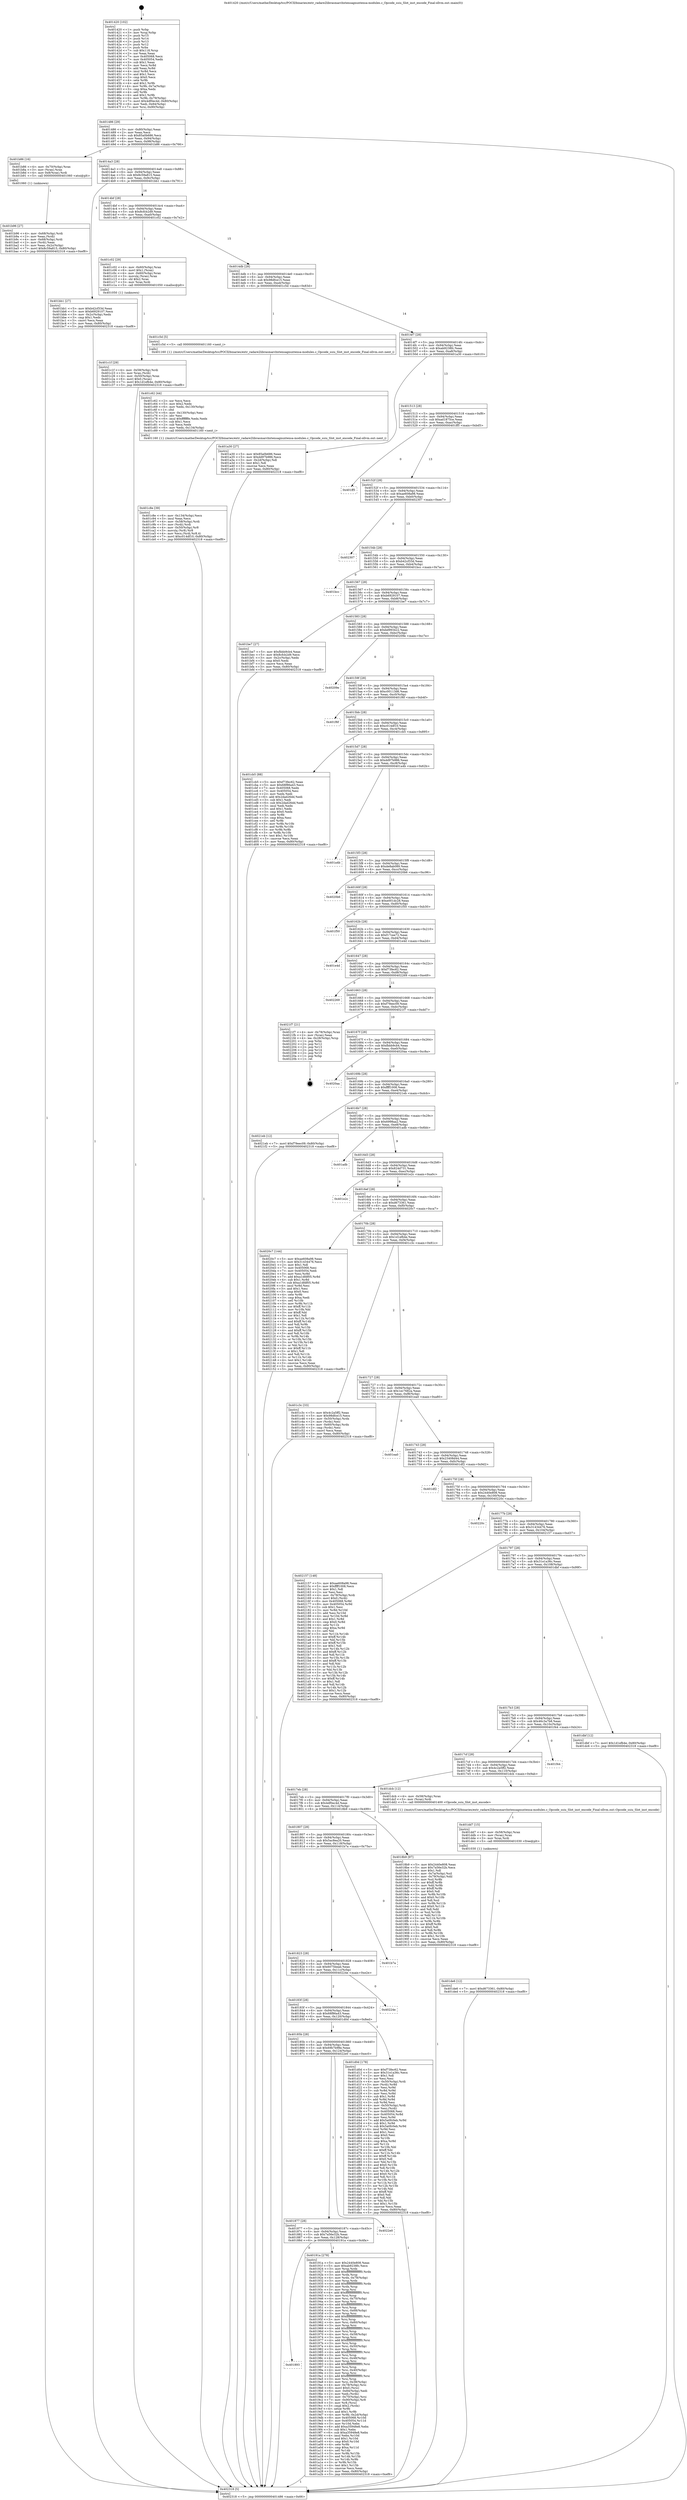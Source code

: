 digraph "0x401420" {
  label = "0x401420 (/mnt/c/Users/mathe/Desktop/tcc/POCII/binaries/extr_radare2librasmarchxtensagnuxtensa-modules.c_Opcode_ssiu_Slot_inst_encode_Final-ollvm.out::main(0))"
  labelloc = "t"
  node[shape=record]

  Entry [label="",width=0.3,height=0.3,shape=circle,fillcolor=black,style=filled]
  "0x401486" [label="{
     0x401486 [29]\l
     | [instrs]\l
     &nbsp;&nbsp;0x401486 \<+3\>: mov -0x80(%rbp),%eax\l
     &nbsp;&nbsp;0x401489 \<+2\>: mov %eax,%ecx\l
     &nbsp;&nbsp;0x40148b \<+6\>: sub $0x85a0b686,%ecx\l
     &nbsp;&nbsp;0x401491 \<+6\>: mov %eax,-0x94(%rbp)\l
     &nbsp;&nbsp;0x401497 \<+6\>: mov %ecx,-0x98(%rbp)\l
     &nbsp;&nbsp;0x40149d \<+6\>: je 0000000000401b86 \<main+0x766\>\l
  }"]
  "0x401b86" [label="{
     0x401b86 [16]\l
     | [instrs]\l
     &nbsp;&nbsp;0x401b86 \<+4\>: mov -0x70(%rbp),%rax\l
     &nbsp;&nbsp;0x401b8a \<+3\>: mov (%rax),%rax\l
     &nbsp;&nbsp;0x401b8d \<+4\>: mov 0x8(%rax),%rdi\l
     &nbsp;&nbsp;0x401b91 \<+5\>: call 0000000000401060 \<atoi@plt\>\l
     | [calls]\l
     &nbsp;&nbsp;0x401060 \{1\} (unknown)\l
  }"]
  "0x4014a3" [label="{
     0x4014a3 [28]\l
     | [instrs]\l
     &nbsp;&nbsp;0x4014a3 \<+5\>: jmp 00000000004014a8 \<main+0x88\>\l
     &nbsp;&nbsp;0x4014a8 \<+6\>: mov -0x94(%rbp),%eax\l
     &nbsp;&nbsp;0x4014ae \<+5\>: sub $0x8c59a815,%eax\l
     &nbsp;&nbsp;0x4014b3 \<+6\>: mov %eax,-0x9c(%rbp)\l
     &nbsp;&nbsp;0x4014b9 \<+6\>: je 0000000000401bb1 \<main+0x791\>\l
  }"]
  Exit [label="",width=0.3,height=0.3,shape=circle,fillcolor=black,style=filled,peripheries=2]
  "0x401bb1" [label="{
     0x401bb1 [27]\l
     | [instrs]\l
     &nbsp;&nbsp;0x401bb1 \<+5\>: mov $0xb42cf33d,%eax\l
     &nbsp;&nbsp;0x401bb6 \<+5\>: mov $0xb6929107,%ecx\l
     &nbsp;&nbsp;0x401bbb \<+3\>: mov -0x2c(%rbp),%edx\l
     &nbsp;&nbsp;0x401bbe \<+3\>: cmp $0x1,%edx\l
     &nbsp;&nbsp;0x401bc1 \<+3\>: cmovl %ecx,%eax\l
     &nbsp;&nbsp;0x401bc4 \<+3\>: mov %eax,-0x80(%rbp)\l
     &nbsp;&nbsp;0x401bc7 \<+5\>: jmp 0000000000402318 \<main+0xef8\>\l
  }"]
  "0x4014bf" [label="{
     0x4014bf [28]\l
     | [instrs]\l
     &nbsp;&nbsp;0x4014bf \<+5\>: jmp 00000000004014c4 \<main+0xa4\>\l
     &nbsp;&nbsp;0x4014c4 \<+6\>: mov -0x94(%rbp),%eax\l
     &nbsp;&nbsp;0x4014ca \<+5\>: sub $0x8cfcb2d9,%eax\l
     &nbsp;&nbsp;0x4014cf \<+6\>: mov %eax,-0xa0(%rbp)\l
     &nbsp;&nbsp;0x4014d5 \<+6\>: je 0000000000401c02 \<main+0x7e2\>\l
  }"]
  "0x401de6" [label="{
     0x401de6 [12]\l
     | [instrs]\l
     &nbsp;&nbsp;0x401de6 \<+7\>: movl $0xd673361,-0x80(%rbp)\l
     &nbsp;&nbsp;0x401ded \<+5\>: jmp 0000000000402318 \<main+0xef8\>\l
  }"]
  "0x401c02" [label="{
     0x401c02 [29]\l
     | [instrs]\l
     &nbsp;&nbsp;0x401c02 \<+4\>: mov -0x60(%rbp),%rax\l
     &nbsp;&nbsp;0x401c06 \<+6\>: movl $0x1,(%rax)\l
     &nbsp;&nbsp;0x401c0c \<+4\>: mov -0x60(%rbp),%rax\l
     &nbsp;&nbsp;0x401c10 \<+3\>: movslq (%rax),%rax\l
     &nbsp;&nbsp;0x401c13 \<+4\>: shl $0x2,%rax\l
     &nbsp;&nbsp;0x401c17 \<+3\>: mov %rax,%rdi\l
     &nbsp;&nbsp;0x401c1a \<+5\>: call 0000000000401050 \<malloc@plt\>\l
     | [calls]\l
     &nbsp;&nbsp;0x401050 \{1\} (unknown)\l
  }"]
  "0x4014db" [label="{
     0x4014db [28]\l
     | [instrs]\l
     &nbsp;&nbsp;0x4014db \<+5\>: jmp 00000000004014e0 \<main+0xc0\>\l
     &nbsp;&nbsp;0x4014e0 \<+6\>: mov -0x94(%rbp),%eax\l
     &nbsp;&nbsp;0x4014e6 \<+5\>: sub $0x98dfce15,%eax\l
     &nbsp;&nbsp;0x4014eb \<+6\>: mov %eax,-0xa4(%rbp)\l
     &nbsp;&nbsp;0x4014f1 \<+6\>: je 0000000000401c5d \<main+0x83d\>\l
  }"]
  "0x401dd7" [label="{
     0x401dd7 [15]\l
     | [instrs]\l
     &nbsp;&nbsp;0x401dd7 \<+4\>: mov -0x58(%rbp),%rax\l
     &nbsp;&nbsp;0x401ddb \<+3\>: mov (%rax),%rax\l
     &nbsp;&nbsp;0x401dde \<+3\>: mov %rax,%rdi\l
     &nbsp;&nbsp;0x401de1 \<+5\>: call 0000000000401030 \<free@plt\>\l
     | [calls]\l
     &nbsp;&nbsp;0x401030 \{1\} (unknown)\l
  }"]
  "0x401c5d" [label="{
     0x401c5d [5]\l
     | [instrs]\l
     &nbsp;&nbsp;0x401c5d \<+5\>: call 0000000000401160 \<next_i\>\l
     | [calls]\l
     &nbsp;&nbsp;0x401160 \{1\} (/mnt/c/Users/mathe/Desktop/tcc/POCII/binaries/extr_radare2librasmarchxtensagnuxtensa-modules.c_Opcode_ssiu_Slot_inst_encode_Final-ollvm.out::next_i)\l
  }"]
  "0x4014f7" [label="{
     0x4014f7 [28]\l
     | [instrs]\l
     &nbsp;&nbsp;0x4014f7 \<+5\>: jmp 00000000004014fc \<main+0xdc\>\l
     &nbsp;&nbsp;0x4014fc \<+6\>: mov -0x94(%rbp),%eax\l
     &nbsp;&nbsp;0x401502 \<+5\>: sub $0xab9238fc,%eax\l
     &nbsp;&nbsp;0x401507 \<+6\>: mov %eax,-0xa8(%rbp)\l
     &nbsp;&nbsp;0x40150d \<+6\>: je 0000000000401a30 \<main+0x610\>\l
  }"]
  "0x401c8e" [label="{
     0x401c8e [39]\l
     | [instrs]\l
     &nbsp;&nbsp;0x401c8e \<+6\>: mov -0x134(%rbp),%ecx\l
     &nbsp;&nbsp;0x401c94 \<+3\>: imul %eax,%ecx\l
     &nbsp;&nbsp;0x401c97 \<+4\>: mov -0x58(%rbp),%rdi\l
     &nbsp;&nbsp;0x401c9b \<+3\>: mov (%rdi),%rdi\l
     &nbsp;&nbsp;0x401c9e \<+4\>: mov -0x50(%rbp),%r8\l
     &nbsp;&nbsp;0x401ca2 \<+3\>: movslq (%r8),%r8\l
     &nbsp;&nbsp;0x401ca5 \<+4\>: mov %ecx,(%rdi,%r8,4)\l
     &nbsp;&nbsp;0x401ca9 \<+7\>: movl $0xc014df10,-0x80(%rbp)\l
     &nbsp;&nbsp;0x401cb0 \<+5\>: jmp 0000000000402318 \<main+0xef8\>\l
  }"]
  "0x401a30" [label="{
     0x401a30 [27]\l
     | [instrs]\l
     &nbsp;&nbsp;0x401a30 \<+5\>: mov $0x85a0b686,%eax\l
     &nbsp;&nbsp;0x401a35 \<+5\>: mov $0xdd97b986,%ecx\l
     &nbsp;&nbsp;0x401a3a \<+3\>: mov -0x2d(%rbp),%dl\l
     &nbsp;&nbsp;0x401a3d \<+3\>: test $0x1,%dl\l
     &nbsp;&nbsp;0x401a40 \<+3\>: cmovne %ecx,%eax\l
     &nbsp;&nbsp;0x401a43 \<+3\>: mov %eax,-0x80(%rbp)\l
     &nbsp;&nbsp;0x401a46 \<+5\>: jmp 0000000000402318 \<main+0xef8\>\l
  }"]
  "0x401513" [label="{
     0x401513 [28]\l
     | [instrs]\l
     &nbsp;&nbsp;0x401513 \<+5\>: jmp 0000000000401518 \<main+0xf8\>\l
     &nbsp;&nbsp;0x401518 \<+6\>: mov -0x94(%rbp),%eax\l
     &nbsp;&nbsp;0x40151e \<+5\>: sub $0xad1875ce,%eax\l
     &nbsp;&nbsp;0x401523 \<+6\>: mov %eax,-0xac(%rbp)\l
     &nbsp;&nbsp;0x401529 \<+6\>: je 0000000000401ff5 \<main+0xbd5\>\l
  }"]
  "0x401c62" [label="{
     0x401c62 [44]\l
     | [instrs]\l
     &nbsp;&nbsp;0x401c62 \<+2\>: xor %ecx,%ecx\l
     &nbsp;&nbsp;0x401c64 \<+5\>: mov $0x2,%edx\l
     &nbsp;&nbsp;0x401c69 \<+6\>: mov %edx,-0x130(%rbp)\l
     &nbsp;&nbsp;0x401c6f \<+1\>: cltd\l
     &nbsp;&nbsp;0x401c70 \<+6\>: mov -0x130(%rbp),%esi\l
     &nbsp;&nbsp;0x401c76 \<+2\>: idiv %esi\l
     &nbsp;&nbsp;0x401c78 \<+6\>: imul $0xfffffffe,%edx,%edx\l
     &nbsp;&nbsp;0x401c7e \<+3\>: sub $0x1,%ecx\l
     &nbsp;&nbsp;0x401c81 \<+2\>: sub %ecx,%edx\l
     &nbsp;&nbsp;0x401c83 \<+6\>: mov %edx,-0x134(%rbp)\l
     &nbsp;&nbsp;0x401c89 \<+5\>: call 0000000000401160 \<next_i\>\l
     | [calls]\l
     &nbsp;&nbsp;0x401160 \{1\} (/mnt/c/Users/mathe/Desktop/tcc/POCII/binaries/extr_radare2librasmarchxtensagnuxtensa-modules.c_Opcode_ssiu_Slot_inst_encode_Final-ollvm.out::next_i)\l
  }"]
  "0x401ff5" [label="{
     0x401ff5\l
  }", style=dashed]
  "0x40152f" [label="{
     0x40152f [28]\l
     | [instrs]\l
     &nbsp;&nbsp;0x40152f \<+5\>: jmp 0000000000401534 \<main+0x114\>\l
     &nbsp;&nbsp;0x401534 \<+6\>: mov -0x94(%rbp),%eax\l
     &nbsp;&nbsp;0x40153a \<+5\>: sub $0xae608a98,%eax\l
     &nbsp;&nbsp;0x40153f \<+6\>: mov %eax,-0xb0(%rbp)\l
     &nbsp;&nbsp;0x401545 \<+6\>: je 0000000000402307 \<main+0xee7\>\l
  }"]
  "0x401c1f" [label="{
     0x401c1f [29]\l
     | [instrs]\l
     &nbsp;&nbsp;0x401c1f \<+4\>: mov -0x58(%rbp),%rdi\l
     &nbsp;&nbsp;0x401c23 \<+3\>: mov %rax,(%rdi)\l
     &nbsp;&nbsp;0x401c26 \<+4\>: mov -0x50(%rbp),%rax\l
     &nbsp;&nbsp;0x401c2a \<+6\>: movl $0x0,(%rax)\l
     &nbsp;&nbsp;0x401c30 \<+7\>: movl $0x1d1efb4e,-0x80(%rbp)\l
     &nbsp;&nbsp;0x401c37 \<+5\>: jmp 0000000000402318 \<main+0xef8\>\l
  }"]
  "0x402307" [label="{
     0x402307\l
  }", style=dashed]
  "0x40154b" [label="{
     0x40154b [28]\l
     | [instrs]\l
     &nbsp;&nbsp;0x40154b \<+5\>: jmp 0000000000401550 \<main+0x130\>\l
     &nbsp;&nbsp;0x401550 \<+6\>: mov -0x94(%rbp),%eax\l
     &nbsp;&nbsp;0x401556 \<+5\>: sub $0xb42cf33d,%eax\l
     &nbsp;&nbsp;0x40155b \<+6\>: mov %eax,-0xb4(%rbp)\l
     &nbsp;&nbsp;0x401561 \<+6\>: je 0000000000401bcc \<main+0x7ac\>\l
  }"]
  "0x401b96" [label="{
     0x401b96 [27]\l
     | [instrs]\l
     &nbsp;&nbsp;0x401b96 \<+4\>: mov -0x68(%rbp),%rdi\l
     &nbsp;&nbsp;0x401b9a \<+2\>: mov %eax,(%rdi)\l
     &nbsp;&nbsp;0x401b9c \<+4\>: mov -0x68(%rbp),%rdi\l
     &nbsp;&nbsp;0x401ba0 \<+2\>: mov (%rdi),%eax\l
     &nbsp;&nbsp;0x401ba2 \<+3\>: mov %eax,-0x2c(%rbp)\l
     &nbsp;&nbsp;0x401ba5 \<+7\>: movl $0x8c59a815,-0x80(%rbp)\l
     &nbsp;&nbsp;0x401bac \<+5\>: jmp 0000000000402318 \<main+0xef8\>\l
  }"]
  "0x401bcc" [label="{
     0x401bcc\l
  }", style=dashed]
  "0x401567" [label="{
     0x401567 [28]\l
     | [instrs]\l
     &nbsp;&nbsp;0x401567 \<+5\>: jmp 000000000040156c \<main+0x14c\>\l
     &nbsp;&nbsp;0x40156c \<+6\>: mov -0x94(%rbp),%eax\l
     &nbsp;&nbsp;0x401572 \<+5\>: sub $0xb6929107,%eax\l
     &nbsp;&nbsp;0x401577 \<+6\>: mov %eax,-0xb8(%rbp)\l
     &nbsp;&nbsp;0x40157d \<+6\>: je 0000000000401be7 \<main+0x7c7\>\l
  }"]
  "0x401893" [label="{
     0x401893\l
  }", style=dashed]
  "0x401be7" [label="{
     0x401be7 [27]\l
     | [instrs]\l
     &nbsp;&nbsp;0x401be7 \<+5\>: mov $0xfbbb9cb4,%eax\l
     &nbsp;&nbsp;0x401bec \<+5\>: mov $0x8cfcb2d9,%ecx\l
     &nbsp;&nbsp;0x401bf1 \<+3\>: mov -0x2c(%rbp),%edx\l
     &nbsp;&nbsp;0x401bf4 \<+3\>: cmp $0x0,%edx\l
     &nbsp;&nbsp;0x401bf7 \<+3\>: cmove %ecx,%eax\l
     &nbsp;&nbsp;0x401bfa \<+3\>: mov %eax,-0x80(%rbp)\l
     &nbsp;&nbsp;0x401bfd \<+5\>: jmp 0000000000402318 \<main+0xef8\>\l
  }"]
  "0x401583" [label="{
     0x401583 [28]\l
     | [instrs]\l
     &nbsp;&nbsp;0x401583 \<+5\>: jmp 0000000000401588 \<main+0x168\>\l
     &nbsp;&nbsp;0x401588 \<+6\>: mov -0x94(%rbp),%eax\l
     &nbsp;&nbsp;0x40158e \<+5\>: sub $0xbd993422,%eax\l
     &nbsp;&nbsp;0x401593 \<+6\>: mov %eax,-0xbc(%rbp)\l
     &nbsp;&nbsp;0x401599 \<+6\>: je 000000000040209e \<main+0xc7e\>\l
  }"]
  "0x40191a" [label="{
     0x40191a [278]\l
     | [instrs]\l
     &nbsp;&nbsp;0x40191a \<+5\>: mov $0x2440e808,%eax\l
     &nbsp;&nbsp;0x40191f \<+5\>: mov $0xab9238fc,%ecx\l
     &nbsp;&nbsp;0x401924 \<+3\>: mov %rsp,%rdx\l
     &nbsp;&nbsp;0x401927 \<+4\>: add $0xfffffffffffffff0,%rdx\l
     &nbsp;&nbsp;0x40192b \<+3\>: mov %rdx,%rsp\l
     &nbsp;&nbsp;0x40192e \<+4\>: mov %rdx,-0x78(%rbp)\l
     &nbsp;&nbsp;0x401932 \<+3\>: mov %rsp,%rdx\l
     &nbsp;&nbsp;0x401935 \<+4\>: add $0xfffffffffffffff0,%rdx\l
     &nbsp;&nbsp;0x401939 \<+3\>: mov %rdx,%rsp\l
     &nbsp;&nbsp;0x40193c \<+3\>: mov %rsp,%rsi\l
     &nbsp;&nbsp;0x40193f \<+4\>: add $0xfffffffffffffff0,%rsi\l
     &nbsp;&nbsp;0x401943 \<+3\>: mov %rsi,%rsp\l
     &nbsp;&nbsp;0x401946 \<+4\>: mov %rsi,-0x70(%rbp)\l
     &nbsp;&nbsp;0x40194a \<+3\>: mov %rsp,%rsi\l
     &nbsp;&nbsp;0x40194d \<+4\>: add $0xfffffffffffffff0,%rsi\l
     &nbsp;&nbsp;0x401951 \<+3\>: mov %rsi,%rsp\l
     &nbsp;&nbsp;0x401954 \<+4\>: mov %rsi,-0x68(%rbp)\l
     &nbsp;&nbsp;0x401958 \<+3\>: mov %rsp,%rsi\l
     &nbsp;&nbsp;0x40195b \<+4\>: add $0xfffffffffffffff0,%rsi\l
     &nbsp;&nbsp;0x40195f \<+3\>: mov %rsi,%rsp\l
     &nbsp;&nbsp;0x401962 \<+4\>: mov %rsi,-0x60(%rbp)\l
     &nbsp;&nbsp;0x401966 \<+3\>: mov %rsp,%rsi\l
     &nbsp;&nbsp;0x401969 \<+4\>: add $0xfffffffffffffff0,%rsi\l
     &nbsp;&nbsp;0x40196d \<+3\>: mov %rsi,%rsp\l
     &nbsp;&nbsp;0x401970 \<+4\>: mov %rsi,-0x58(%rbp)\l
     &nbsp;&nbsp;0x401974 \<+3\>: mov %rsp,%rsi\l
     &nbsp;&nbsp;0x401977 \<+4\>: add $0xfffffffffffffff0,%rsi\l
     &nbsp;&nbsp;0x40197b \<+3\>: mov %rsi,%rsp\l
     &nbsp;&nbsp;0x40197e \<+4\>: mov %rsi,-0x50(%rbp)\l
     &nbsp;&nbsp;0x401982 \<+3\>: mov %rsp,%rsi\l
     &nbsp;&nbsp;0x401985 \<+4\>: add $0xfffffffffffffff0,%rsi\l
     &nbsp;&nbsp;0x401989 \<+3\>: mov %rsi,%rsp\l
     &nbsp;&nbsp;0x40198c \<+4\>: mov %rsi,-0x48(%rbp)\l
     &nbsp;&nbsp;0x401990 \<+3\>: mov %rsp,%rsi\l
     &nbsp;&nbsp;0x401993 \<+4\>: add $0xfffffffffffffff0,%rsi\l
     &nbsp;&nbsp;0x401997 \<+3\>: mov %rsi,%rsp\l
     &nbsp;&nbsp;0x40199a \<+4\>: mov %rsi,-0x40(%rbp)\l
     &nbsp;&nbsp;0x40199e \<+3\>: mov %rsp,%rsi\l
     &nbsp;&nbsp;0x4019a1 \<+4\>: add $0xfffffffffffffff0,%rsi\l
     &nbsp;&nbsp;0x4019a5 \<+3\>: mov %rsi,%rsp\l
     &nbsp;&nbsp;0x4019a8 \<+4\>: mov %rsi,-0x38(%rbp)\l
     &nbsp;&nbsp;0x4019ac \<+4\>: mov -0x78(%rbp),%rsi\l
     &nbsp;&nbsp;0x4019b0 \<+6\>: movl $0x0,(%rsi)\l
     &nbsp;&nbsp;0x4019b6 \<+6\>: mov -0x84(%rbp),%edi\l
     &nbsp;&nbsp;0x4019bc \<+2\>: mov %edi,(%rdx)\l
     &nbsp;&nbsp;0x4019be \<+4\>: mov -0x70(%rbp),%rsi\l
     &nbsp;&nbsp;0x4019c2 \<+7\>: mov -0x90(%rbp),%r8\l
     &nbsp;&nbsp;0x4019c9 \<+3\>: mov %r8,(%rsi)\l
     &nbsp;&nbsp;0x4019cc \<+3\>: cmpl $0x2,(%rdx)\l
     &nbsp;&nbsp;0x4019cf \<+4\>: setne %r9b\l
     &nbsp;&nbsp;0x4019d3 \<+4\>: and $0x1,%r9b\l
     &nbsp;&nbsp;0x4019d7 \<+4\>: mov %r9b,-0x2d(%rbp)\l
     &nbsp;&nbsp;0x4019db \<+8\>: mov 0x405068,%r10d\l
     &nbsp;&nbsp;0x4019e3 \<+8\>: mov 0x405054,%r11d\l
     &nbsp;&nbsp;0x4019eb \<+3\>: mov %r10d,%ebx\l
     &nbsp;&nbsp;0x4019ee \<+6\>: add $0xa35948e8,%ebx\l
     &nbsp;&nbsp;0x4019f4 \<+3\>: sub $0x1,%ebx\l
     &nbsp;&nbsp;0x4019f7 \<+6\>: sub $0xa35948e8,%ebx\l
     &nbsp;&nbsp;0x4019fd \<+4\>: imul %ebx,%r10d\l
     &nbsp;&nbsp;0x401a01 \<+4\>: and $0x1,%r10d\l
     &nbsp;&nbsp;0x401a05 \<+4\>: cmp $0x0,%r10d\l
     &nbsp;&nbsp;0x401a09 \<+4\>: sete %r9b\l
     &nbsp;&nbsp;0x401a0d \<+4\>: cmp $0xa,%r11d\l
     &nbsp;&nbsp;0x401a11 \<+4\>: setl %r14b\l
     &nbsp;&nbsp;0x401a15 \<+3\>: mov %r9b,%r15b\l
     &nbsp;&nbsp;0x401a18 \<+3\>: and %r14b,%r15b\l
     &nbsp;&nbsp;0x401a1b \<+3\>: xor %r14b,%r9b\l
     &nbsp;&nbsp;0x401a1e \<+3\>: or %r9b,%r15b\l
     &nbsp;&nbsp;0x401a21 \<+4\>: test $0x1,%r15b\l
     &nbsp;&nbsp;0x401a25 \<+3\>: cmovne %ecx,%eax\l
     &nbsp;&nbsp;0x401a28 \<+3\>: mov %eax,-0x80(%rbp)\l
     &nbsp;&nbsp;0x401a2b \<+5\>: jmp 0000000000402318 \<main+0xef8\>\l
  }"]
  "0x40209e" [label="{
     0x40209e\l
  }", style=dashed]
  "0x40159f" [label="{
     0x40159f [28]\l
     | [instrs]\l
     &nbsp;&nbsp;0x40159f \<+5\>: jmp 00000000004015a4 \<main+0x184\>\l
     &nbsp;&nbsp;0x4015a4 \<+6\>: mov -0x94(%rbp),%eax\l
     &nbsp;&nbsp;0x4015aa \<+5\>: sub $0xc00113d6,%eax\l
     &nbsp;&nbsp;0x4015af \<+6\>: mov %eax,-0xc0(%rbp)\l
     &nbsp;&nbsp;0x4015b5 \<+6\>: je 0000000000401f6f \<main+0xb4f\>\l
  }"]
  "0x401877" [label="{
     0x401877 [28]\l
     | [instrs]\l
     &nbsp;&nbsp;0x401877 \<+5\>: jmp 000000000040187c \<main+0x45c\>\l
     &nbsp;&nbsp;0x40187c \<+6\>: mov -0x94(%rbp),%eax\l
     &nbsp;&nbsp;0x401882 \<+5\>: sub $0x7a56e32b,%eax\l
     &nbsp;&nbsp;0x401887 \<+6\>: mov %eax,-0x128(%rbp)\l
     &nbsp;&nbsp;0x40188d \<+6\>: je 000000000040191a \<main+0x4fa\>\l
  }"]
  "0x401f6f" [label="{
     0x401f6f\l
  }", style=dashed]
  "0x4015bb" [label="{
     0x4015bb [28]\l
     | [instrs]\l
     &nbsp;&nbsp;0x4015bb \<+5\>: jmp 00000000004015c0 \<main+0x1a0\>\l
     &nbsp;&nbsp;0x4015c0 \<+6\>: mov -0x94(%rbp),%eax\l
     &nbsp;&nbsp;0x4015c6 \<+5\>: sub $0xc014df10,%eax\l
     &nbsp;&nbsp;0x4015cb \<+6\>: mov %eax,-0xc4(%rbp)\l
     &nbsp;&nbsp;0x4015d1 \<+6\>: je 0000000000401cb5 \<main+0x895\>\l
  }"]
  "0x4022e0" [label="{
     0x4022e0\l
  }", style=dashed]
  "0x401cb5" [label="{
     0x401cb5 [88]\l
     | [instrs]\l
     &nbsp;&nbsp;0x401cb5 \<+5\>: mov $0xf73fec62,%eax\l
     &nbsp;&nbsp;0x401cba \<+5\>: mov $0x68f86a43,%ecx\l
     &nbsp;&nbsp;0x401cbf \<+7\>: mov 0x405068,%edx\l
     &nbsp;&nbsp;0x401cc6 \<+7\>: mov 0x405054,%esi\l
     &nbsp;&nbsp;0x401ccd \<+2\>: mov %edx,%edi\l
     &nbsp;&nbsp;0x401ccf \<+6\>: add $0x2dad26dd,%edi\l
     &nbsp;&nbsp;0x401cd5 \<+3\>: sub $0x1,%edi\l
     &nbsp;&nbsp;0x401cd8 \<+6\>: sub $0x2dad26dd,%edi\l
     &nbsp;&nbsp;0x401cde \<+3\>: imul %edi,%edx\l
     &nbsp;&nbsp;0x401ce1 \<+3\>: and $0x1,%edx\l
     &nbsp;&nbsp;0x401ce4 \<+3\>: cmp $0x0,%edx\l
     &nbsp;&nbsp;0x401ce7 \<+4\>: sete %r8b\l
     &nbsp;&nbsp;0x401ceb \<+3\>: cmp $0xa,%esi\l
     &nbsp;&nbsp;0x401cee \<+4\>: setl %r9b\l
     &nbsp;&nbsp;0x401cf2 \<+3\>: mov %r8b,%r10b\l
     &nbsp;&nbsp;0x401cf5 \<+3\>: and %r9b,%r10b\l
     &nbsp;&nbsp;0x401cf8 \<+3\>: xor %r9b,%r8b\l
     &nbsp;&nbsp;0x401cfb \<+3\>: or %r8b,%r10b\l
     &nbsp;&nbsp;0x401cfe \<+4\>: test $0x1,%r10b\l
     &nbsp;&nbsp;0x401d02 \<+3\>: cmovne %ecx,%eax\l
     &nbsp;&nbsp;0x401d05 \<+3\>: mov %eax,-0x80(%rbp)\l
     &nbsp;&nbsp;0x401d08 \<+5\>: jmp 0000000000402318 \<main+0xef8\>\l
  }"]
  "0x4015d7" [label="{
     0x4015d7 [28]\l
     | [instrs]\l
     &nbsp;&nbsp;0x4015d7 \<+5\>: jmp 00000000004015dc \<main+0x1bc\>\l
     &nbsp;&nbsp;0x4015dc \<+6\>: mov -0x94(%rbp),%eax\l
     &nbsp;&nbsp;0x4015e2 \<+5\>: sub $0xdd97b986,%eax\l
     &nbsp;&nbsp;0x4015e7 \<+6\>: mov %eax,-0xc8(%rbp)\l
     &nbsp;&nbsp;0x4015ed \<+6\>: je 0000000000401a4b \<main+0x62b\>\l
  }"]
  "0x40185b" [label="{
     0x40185b [28]\l
     | [instrs]\l
     &nbsp;&nbsp;0x40185b \<+5\>: jmp 0000000000401860 \<main+0x440\>\l
     &nbsp;&nbsp;0x401860 \<+6\>: mov -0x94(%rbp),%eax\l
     &nbsp;&nbsp;0x401866 \<+5\>: sub $0x69b7b98e,%eax\l
     &nbsp;&nbsp;0x40186b \<+6\>: mov %eax,-0x124(%rbp)\l
     &nbsp;&nbsp;0x401871 \<+6\>: je 00000000004022e0 \<main+0xec0\>\l
  }"]
  "0x401a4b" [label="{
     0x401a4b\l
  }", style=dashed]
  "0x4015f3" [label="{
     0x4015f3 [28]\l
     | [instrs]\l
     &nbsp;&nbsp;0x4015f3 \<+5\>: jmp 00000000004015f8 \<main+0x1d8\>\l
     &nbsp;&nbsp;0x4015f8 \<+6\>: mov -0x94(%rbp),%eax\l
     &nbsp;&nbsp;0x4015fe \<+5\>: sub $0xde8ab089,%eax\l
     &nbsp;&nbsp;0x401603 \<+6\>: mov %eax,-0xcc(%rbp)\l
     &nbsp;&nbsp;0x401609 \<+6\>: je 00000000004020b6 \<main+0xc96\>\l
  }"]
  "0x401d0d" [label="{
     0x401d0d [178]\l
     | [instrs]\l
     &nbsp;&nbsp;0x401d0d \<+5\>: mov $0xf73fec62,%eax\l
     &nbsp;&nbsp;0x401d12 \<+5\>: mov $0x31e1a36c,%ecx\l
     &nbsp;&nbsp;0x401d17 \<+2\>: mov $0x1,%dl\l
     &nbsp;&nbsp;0x401d19 \<+2\>: xor %esi,%esi\l
     &nbsp;&nbsp;0x401d1b \<+4\>: mov -0x50(%rbp),%rdi\l
     &nbsp;&nbsp;0x401d1f \<+3\>: mov (%rdi),%r8d\l
     &nbsp;&nbsp;0x401d22 \<+3\>: mov %esi,%r9d\l
     &nbsp;&nbsp;0x401d25 \<+3\>: sub %r8d,%r9d\l
     &nbsp;&nbsp;0x401d28 \<+3\>: mov %esi,%r8d\l
     &nbsp;&nbsp;0x401d2b \<+4\>: sub $0x1,%r8d\l
     &nbsp;&nbsp;0x401d2f \<+3\>: add %r8d,%r9d\l
     &nbsp;&nbsp;0x401d32 \<+3\>: sub %r9d,%esi\l
     &nbsp;&nbsp;0x401d35 \<+4\>: mov -0x50(%rbp),%rdi\l
     &nbsp;&nbsp;0x401d39 \<+2\>: mov %esi,(%rdi)\l
     &nbsp;&nbsp;0x401d3b \<+7\>: mov 0x405068,%esi\l
     &nbsp;&nbsp;0x401d42 \<+8\>: mov 0x405054,%r8d\l
     &nbsp;&nbsp;0x401d4a \<+3\>: mov %esi,%r9d\l
     &nbsp;&nbsp;0x401d4d \<+7\>: add $0x5a0fc0eb,%r9d\l
     &nbsp;&nbsp;0x401d54 \<+4\>: sub $0x1,%r9d\l
     &nbsp;&nbsp;0x401d58 \<+7\>: sub $0x5a0fc0eb,%r9d\l
     &nbsp;&nbsp;0x401d5f \<+4\>: imul %r9d,%esi\l
     &nbsp;&nbsp;0x401d63 \<+3\>: and $0x1,%esi\l
     &nbsp;&nbsp;0x401d66 \<+3\>: cmp $0x0,%esi\l
     &nbsp;&nbsp;0x401d69 \<+4\>: sete %r10b\l
     &nbsp;&nbsp;0x401d6d \<+4\>: cmp $0xa,%r8d\l
     &nbsp;&nbsp;0x401d71 \<+4\>: setl %r11b\l
     &nbsp;&nbsp;0x401d75 \<+3\>: mov %r10b,%bl\l
     &nbsp;&nbsp;0x401d78 \<+3\>: xor $0xff,%bl\l
     &nbsp;&nbsp;0x401d7b \<+3\>: mov %r11b,%r14b\l
     &nbsp;&nbsp;0x401d7e \<+4\>: xor $0xff,%r14b\l
     &nbsp;&nbsp;0x401d82 \<+3\>: xor $0x0,%dl\l
     &nbsp;&nbsp;0x401d85 \<+3\>: mov %bl,%r15b\l
     &nbsp;&nbsp;0x401d88 \<+4\>: and $0x0,%r15b\l
     &nbsp;&nbsp;0x401d8c \<+3\>: and %dl,%r10b\l
     &nbsp;&nbsp;0x401d8f \<+3\>: mov %r14b,%r12b\l
     &nbsp;&nbsp;0x401d92 \<+4\>: and $0x0,%r12b\l
     &nbsp;&nbsp;0x401d96 \<+3\>: and %dl,%r11b\l
     &nbsp;&nbsp;0x401d99 \<+3\>: or %r10b,%r15b\l
     &nbsp;&nbsp;0x401d9c \<+3\>: or %r11b,%r12b\l
     &nbsp;&nbsp;0x401d9f \<+3\>: xor %r12b,%r15b\l
     &nbsp;&nbsp;0x401da2 \<+3\>: or %r14b,%bl\l
     &nbsp;&nbsp;0x401da5 \<+3\>: xor $0xff,%bl\l
     &nbsp;&nbsp;0x401da8 \<+3\>: or $0x0,%dl\l
     &nbsp;&nbsp;0x401dab \<+2\>: and %dl,%bl\l
     &nbsp;&nbsp;0x401dad \<+3\>: or %bl,%r15b\l
     &nbsp;&nbsp;0x401db0 \<+4\>: test $0x1,%r15b\l
     &nbsp;&nbsp;0x401db4 \<+3\>: cmovne %ecx,%eax\l
     &nbsp;&nbsp;0x401db7 \<+3\>: mov %eax,-0x80(%rbp)\l
     &nbsp;&nbsp;0x401dba \<+5\>: jmp 0000000000402318 \<main+0xef8\>\l
  }"]
  "0x4020b6" [label="{
     0x4020b6\l
  }", style=dashed]
  "0x40160f" [label="{
     0x40160f [28]\l
     | [instrs]\l
     &nbsp;&nbsp;0x40160f \<+5\>: jmp 0000000000401614 \<main+0x1f4\>\l
     &nbsp;&nbsp;0x401614 \<+6\>: mov -0x94(%rbp),%eax\l
     &nbsp;&nbsp;0x40161a \<+5\>: sub $0xe001dc28,%eax\l
     &nbsp;&nbsp;0x40161f \<+6\>: mov %eax,-0xd0(%rbp)\l
     &nbsp;&nbsp;0x401625 \<+6\>: je 0000000000401f50 \<main+0xb30\>\l
  }"]
  "0x40183f" [label="{
     0x40183f [28]\l
     | [instrs]\l
     &nbsp;&nbsp;0x40183f \<+5\>: jmp 0000000000401844 \<main+0x424\>\l
     &nbsp;&nbsp;0x401844 \<+6\>: mov -0x94(%rbp),%eax\l
     &nbsp;&nbsp;0x40184a \<+5\>: sub $0x68f86a43,%eax\l
     &nbsp;&nbsp;0x40184f \<+6\>: mov %eax,-0x120(%rbp)\l
     &nbsp;&nbsp;0x401855 \<+6\>: je 0000000000401d0d \<main+0x8ed\>\l
  }"]
  "0x401f50" [label="{
     0x401f50\l
  }", style=dashed]
  "0x40162b" [label="{
     0x40162b [28]\l
     | [instrs]\l
     &nbsp;&nbsp;0x40162b \<+5\>: jmp 0000000000401630 \<main+0x210\>\l
     &nbsp;&nbsp;0x401630 \<+6\>: mov -0x94(%rbp),%eax\l
     &nbsp;&nbsp;0x401636 \<+5\>: sub $0xf17cee72,%eax\l
     &nbsp;&nbsp;0x40163b \<+6\>: mov %eax,-0xd4(%rbp)\l
     &nbsp;&nbsp;0x401641 \<+6\>: je 0000000000401e4d \<main+0xa2d\>\l
  }"]
  "0x40224e" [label="{
     0x40224e\l
  }", style=dashed]
  "0x401e4d" [label="{
     0x401e4d\l
  }", style=dashed]
  "0x401647" [label="{
     0x401647 [28]\l
     | [instrs]\l
     &nbsp;&nbsp;0x401647 \<+5\>: jmp 000000000040164c \<main+0x22c\>\l
     &nbsp;&nbsp;0x40164c \<+6\>: mov -0x94(%rbp),%eax\l
     &nbsp;&nbsp;0x401652 \<+5\>: sub $0xf73fec62,%eax\l
     &nbsp;&nbsp;0x401657 \<+6\>: mov %eax,-0xd8(%rbp)\l
     &nbsp;&nbsp;0x40165d \<+6\>: je 0000000000402269 \<main+0xe49\>\l
  }"]
  "0x401823" [label="{
     0x401823 [28]\l
     | [instrs]\l
     &nbsp;&nbsp;0x401823 \<+5\>: jmp 0000000000401828 \<main+0x408\>\l
     &nbsp;&nbsp;0x401828 \<+6\>: mov -0x94(%rbp),%eax\l
     &nbsp;&nbsp;0x40182e \<+5\>: sub $0x6075beab,%eax\l
     &nbsp;&nbsp;0x401833 \<+6\>: mov %eax,-0x11c(%rbp)\l
     &nbsp;&nbsp;0x401839 \<+6\>: je 000000000040224e \<main+0xe2e\>\l
  }"]
  "0x402269" [label="{
     0x402269\l
  }", style=dashed]
  "0x401663" [label="{
     0x401663 [28]\l
     | [instrs]\l
     &nbsp;&nbsp;0x401663 \<+5\>: jmp 0000000000401668 \<main+0x248\>\l
     &nbsp;&nbsp;0x401668 \<+6\>: mov -0x94(%rbp),%eax\l
     &nbsp;&nbsp;0x40166e \<+5\>: sub $0xf79eec09,%eax\l
     &nbsp;&nbsp;0x401673 \<+6\>: mov %eax,-0xdc(%rbp)\l
     &nbsp;&nbsp;0x401679 \<+6\>: je 00000000004021f7 \<main+0xdd7\>\l
  }"]
  "0x401b7a" [label="{
     0x401b7a\l
  }", style=dashed]
  "0x4021f7" [label="{
     0x4021f7 [21]\l
     | [instrs]\l
     &nbsp;&nbsp;0x4021f7 \<+4\>: mov -0x78(%rbp),%rax\l
     &nbsp;&nbsp;0x4021fb \<+2\>: mov (%rax),%eax\l
     &nbsp;&nbsp;0x4021fd \<+4\>: lea -0x28(%rbp),%rsp\l
     &nbsp;&nbsp;0x402201 \<+1\>: pop %rbx\l
     &nbsp;&nbsp;0x402202 \<+2\>: pop %r12\l
     &nbsp;&nbsp;0x402204 \<+2\>: pop %r13\l
     &nbsp;&nbsp;0x402206 \<+2\>: pop %r14\l
     &nbsp;&nbsp;0x402208 \<+2\>: pop %r15\l
     &nbsp;&nbsp;0x40220a \<+1\>: pop %rbp\l
     &nbsp;&nbsp;0x40220b \<+1\>: ret\l
  }"]
  "0x40167f" [label="{
     0x40167f [28]\l
     | [instrs]\l
     &nbsp;&nbsp;0x40167f \<+5\>: jmp 0000000000401684 \<main+0x264\>\l
     &nbsp;&nbsp;0x401684 \<+6\>: mov -0x94(%rbp),%eax\l
     &nbsp;&nbsp;0x40168a \<+5\>: sub $0xfbbb9cb4,%eax\l
     &nbsp;&nbsp;0x40168f \<+6\>: mov %eax,-0xe0(%rbp)\l
     &nbsp;&nbsp;0x401695 \<+6\>: je 00000000004020aa \<main+0xc8a\>\l
  }"]
  "0x401420" [label="{
     0x401420 [102]\l
     | [instrs]\l
     &nbsp;&nbsp;0x401420 \<+1\>: push %rbp\l
     &nbsp;&nbsp;0x401421 \<+3\>: mov %rsp,%rbp\l
     &nbsp;&nbsp;0x401424 \<+2\>: push %r15\l
     &nbsp;&nbsp;0x401426 \<+2\>: push %r14\l
     &nbsp;&nbsp;0x401428 \<+2\>: push %r13\l
     &nbsp;&nbsp;0x40142a \<+2\>: push %r12\l
     &nbsp;&nbsp;0x40142c \<+1\>: push %rbx\l
     &nbsp;&nbsp;0x40142d \<+7\>: sub $0x118,%rsp\l
     &nbsp;&nbsp;0x401434 \<+2\>: xor %eax,%eax\l
     &nbsp;&nbsp;0x401436 \<+7\>: mov 0x405068,%ecx\l
     &nbsp;&nbsp;0x40143d \<+7\>: mov 0x405054,%edx\l
     &nbsp;&nbsp;0x401444 \<+3\>: sub $0x1,%eax\l
     &nbsp;&nbsp;0x401447 \<+3\>: mov %ecx,%r8d\l
     &nbsp;&nbsp;0x40144a \<+3\>: add %eax,%r8d\l
     &nbsp;&nbsp;0x40144d \<+4\>: imul %r8d,%ecx\l
     &nbsp;&nbsp;0x401451 \<+3\>: and $0x1,%ecx\l
     &nbsp;&nbsp;0x401454 \<+3\>: cmp $0x0,%ecx\l
     &nbsp;&nbsp;0x401457 \<+4\>: sete %r9b\l
     &nbsp;&nbsp;0x40145b \<+4\>: and $0x1,%r9b\l
     &nbsp;&nbsp;0x40145f \<+4\>: mov %r9b,-0x7a(%rbp)\l
     &nbsp;&nbsp;0x401463 \<+3\>: cmp $0xa,%edx\l
     &nbsp;&nbsp;0x401466 \<+4\>: setl %r9b\l
     &nbsp;&nbsp;0x40146a \<+4\>: and $0x1,%r9b\l
     &nbsp;&nbsp;0x40146e \<+4\>: mov %r9b,-0x79(%rbp)\l
     &nbsp;&nbsp;0x401472 \<+7\>: movl $0x4df0ec4d,-0x80(%rbp)\l
     &nbsp;&nbsp;0x401479 \<+6\>: mov %edi,-0x84(%rbp)\l
     &nbsp;&nbsp;0x40147f \<+7\>: mov %rsi,-0x90(%rbp)\l
  }"]
  "0x4020aa" [label="{
     0x4020aa\l
  }", style=dashed]
  "0x40169b" [label="{
     0x40169b [28]\l
     | [instrs]\l
     &nbsp;&nbsp;0x40169b \<+5\>: jmp 00000000004016a0 \<main+0x280\>\l
     &nbsp;&nbsp;0x4016a0 \<+6\>: mov -0x94(%rbp),%eax\l
     &nbsp;&nbsp;0x4016a6 \<+5\>: sub $0xffff1008,%eax\l
     &nbsp;&nbsp;0x4016ab \<+6\>: mov %eax,-0xe4(%rbp)\l
     &nbsp;&nbsp;0x4016b1 \<+6\>: je 00000000004021eb \<main+0xdcb\>\l
  }"]
  "0x402318" [label="{
     0x402318 [5]\l
     | [instrs]\l
     &nbsp;&nbsp;0x402318 \<+5\>: jmp 0000000000401486 \<main+0x66\>\l
  }"]
  "0x4021eb" [label="{
     0x4021eb [12]\l
     | [instrs]\l
     &nbsp;&nbsp;0x4021eb \<+7\>: movl $0xf79eec09,-0x80(%rbp)\l
     &nbsp;&nbsp;0x4021f2 \<+5\>: jmp 0000000000402318 \<main+0xef8\>\l
  }"]
  "0x4016b7" [label="{
     0x4016b7 [28]\l
     | [instrs]\l
     &nbsp;&nbsp;0x4016b7 \<+5\>: jmp 00000000004016bc \<main+0x29c\>\l
     &nbsp;&nbsp;0x4016bc \<+6\>: mov -0x94(%rbp),%eax\l
     &nbsp;&nbsp;0x4016c2 \<+5\>: sub $0x6998aa2,%eax\l
     &nbsp;&nbsp;0x4016c7 \<+6\>: mov %eax,-0xe8(%rbp)\l
     &nbsp;&nbsp;0x4016cd \<+6\>: je 0000000000401adb \<main+0x6bb\>\l
  }"]
  "0x401807" [label="{
     0x401807 [28]\l
     | [instrs]\l
     &nbsp;&nbsp;0x401807 \<+5\>: jmp 000000000040180c \<main+0x3ec\>\l
     &nbsp;&nbsp;0x40180c \<+6\>: mov -0x94(%rbp),%eax\l
     &nbsp;&nbsp;0x401812 \<+5\>: sub $0x5ac8ea20,%eax\l
     &nbsp;&nbsp;0x401817 \<+6\>: mov %eax,-0x118(%rbp)\l
     &nbsp;&nbsp;0x40181d \<+6\>: je 0000000000401b7a \<main+0x75a\>\l
  }"]
  "0x401adb" [label="{
     0x401adb\l
  }", style=dashed]
  "0x4016d3" [label="{
     0x4016d3 [28]\l
     | [instrs]\l
     &nbsp;&nbsp;0x4016d3 \<+5\>: jmp 00000000004016d8 \<main+0x2b8\>\l
     &nbsp;&nbsp;0x4016d8 \<+6\>: mov -0x94(%rbp),%eax\l
     &nbsp;&nbsp;0x4016de \<+5\>: sub $0x824d731,%eax\l
     &nbsp;&nbsp;0x4016e3 \<+6\>: mov %eax,-0xec(%rbp)\l
     &nbsp;&nbsp;0x4016e9 \<+6\>: je 0000000000401e2c \<main+0xa0c\>\l
  }"]
  "0x4018b9" [label="{
     0x4018b9 [97]\l
     | [instrs]\l
     &nbsp;&nbsp;0x4018b9 \<+5\>: mov $0x2440e808,%eax\l
     &nbsp;&nbsp;0x4018be \<+5\>: mov $0x7a56e32b,%ecx\l
     &nbsp;&nbsp;0x4018c3 \<+2\>: mov $0x1,%dl\l
     &nbsp;&nbsp;0x4018c5 \<+4\>: mov -0x7a(%rbp),%sil\l
     &nbsp;&nbsp;0x4018c9 \<+4\>: mov -0x79(%rbp),%dil\l
     &nbsp;&nbsp;0x4018cd \<+3\>: mov %sil,%r8b\l
     &nbsp;&nbsp;0x4018d0 \<+4\>: xor $0xff,%r8b\l
     &nbsp;&nbsp;0x4018d4 \<+3\>: mov %dil,%r9b\l
     &nbsp;&nbsp;0x4018d7 \<+4\>: xor $0xff,%r9b\l
     &nbsp;&nbsp;0x4018db \<+3\>: xor $0x0,%dl\l
     &nbsp;&nbsp;0x4018de \<+3\>: mov %r8b,%r10b\l
     &nbsp;&nbsp;0x4018e1 \<+4\>: and $0x0,%r10b\l
     &nbsp;&nbsp;0x4018e5 \<+3\>: and %dl,%sil\l
     &nbsp;&nbsp;0x4018e8 \<+3\>: mov %r9b,%r11b\l
     &nbsp;&nbsp;0x4018eb \<+4\>: and $0x0,%r11b\l
     &nbsp;&nbsp;0x4018ef \<+3\>: and %dl,%dil\l
     &nbsp;&nbsp;0x4018f2 \<+3\>: or %sil,%r10b\l
     &nbsp;&nbsp;0x4018f5 \<+3\>: or %dil,%r11b\l
     &nbsp;&nbsp;0x4018f8 \<+3\>: xor %r11b,%r10b\l
     &nbsp;&nbsp;0x4018fb \<+3\>: or %r9b,%r8b\l
     &nbsp;&nbsp;0x4018fe \<+4\>: xor $0xff,%r8b\l
     &nbsp;&nbsp;0x401902 \<+3\>: or $0x0,%dl\l
     &nbsp;&nbsp;0x401905 \<+3\>: and %dl,%r8b\l
     &nbsp;&nbsp;0x401908 \<+3\>: or %r8b,%r10b\l
     &nbsp;&nbsp;0x40190b \<+4\>: test $0x1,%r10b\l
     &nbsp;&nbsp;0x40190f \<+3\>: cmovne %ecx,%eax\l
     &nbsp;&nbsp;0x401912 \<+3\>: mov %eax,-0x80(%rbp)\l
     &nbsp;&nbsp;0x401915 \<+5\>: jmp 0000000000402318 \<main+0xef8\>\l
  }"]
  "0x401e2c" [label="{
     0x401e2c\l
  }", style=dashed]
  "0x4016ef" [label="{
     0x4016ef [28]\l
     | [instrs]\l
     &nbsp;&nbsp;0x4016ef \<+5\>: jmp 00000000004016f4 \<main+0x2d4\>\l
     &nbsp;&nbsp;0x4016f4 \<+6\>: mov -0x94(%rbp),%eax\l
     &nbsp;&nbsp;0x4016fa \<+5\>: sub $0xd673361,%eax\l
     &nbsp;&nbsp;0x4016ff \<+6\>: mov %eax,-0xf0(%rbp)\l
     &nbsp;&nbsp;0x401705 \<+6\>: je 00000000004020c7 \<main+0xca7\>\l
  }"]
  "0x4017eb" [label="{
     0x4017eb [28]\l
     | [instrs]\l
     &nbsp;&nbsp;0x4017eb \<+5\>: jmp 00000000004017f0 \<main+0x3d0\>\l
     &nbsp;&nbsp;0x4017f0 \<+6\>: mov -0x94(%rbp),%eax\l
     &nbsp;&nbsp;0x4017f6 \<+5\>: sub $0x4df0ec4d,%eax\l
     &nbsp;&nbsp;0x4017fb \<+6\>: mov %eax,-0x114(%rbp)\l
     &nbsp;&nbsp;0x401801 \<+6\>: je 00000000004018b9 \<main+0x499\>\l
  }"]
  "0x4020c7" [label="{
     0x4020c7 [144]\l
     | [instrs]\l
     &nbsp;&nbsp;0x4020c7 \<+5\>: mov $0xae608a98,%eax\l
     &nbsp;&nbsp;0x4020cc \<+5\>: mov $0x31434476,%ecx\l
     &nbsp;&nbsp;0x4020d1 \<+2\>: mov $0x1,%dl\l
     &nbsp;&nbsp;0x4020d3 \<+7\>: mov 0x405068,%esi\l
     &nbsp;&nbsp;0x4020da \<+7\>: mov 0x405054,%edi\l
     &nbsp;&nbsp;0x4020e1 \<+3\>: mov %esi,%r8d\l
     &nbsp;&nbsp;0x4020e4 \<+7\>: add $0xa1dfdf05,%r8d\l
     &nbsp;&nbsp;0x4020eb \<+4\>: sub $0x1,%r8d\l
     &nbsp;&nbsp;0x4020ef \<+7\>: sub $0xa1dfdf05,%r8d\l
     &nbsp;&nbsp;0x4020f6 \<+4\>: imul %r8d,%esi\l
     &nbsp;&nbsp;0x4020fa \<+3\>: and $0x1,%esi\l
     &nbsp;&nbsp;0x4020fd \<+3\>: cmp $0x0,%esi\l
     &nbsp;&nbsp;0x402100 \<+4\>: sete %r9b\l
     &nbsp;&nbsp;0x402104 \<+3\>: cmp $0xa,%edi\l
     &nbsp;&nbsp;0x402107 \<+4\>: setl %r10b\l
     &nbsp;&nbsp;0x40210b \<+3\>: mov %r9b,%r11b\l
     &nbsp;&nbsp;0x40210e \<+4\>: xor $0xff,%r11b\l
     &nbsp;&nbsp;0x402112 \<+3\>: mov %r10b,%bl\l
     &nbsp;&nbsp;0x402115 \<+3\>: xor $0xff,%bl\l
     &nbsp;&nbsp;0x402118 \<+3\>: xor $0x1,%dl\l
     &nbsp;&nbsp;0x40211b \<+3\>: mov %r11b,%r14b\l
     &nbsp;&nbsp;0x40211e \<+4\>: and $0xff,%r14b\l
     &nbsp;&nbsp;0x402122 \<+3\>: and %dl,%r9b\l
     &nbsp;&nbsp;0x402125 \<+3\>: mov %bl,%r15b\l
     &nbsp;&nbsp;0x402128 \<+4\>: and $0xff,%r15b\l
     &nbsp;&nbsp;0x40212c \<+3\>: and %dl,%r10b\l
     &nbsp;&nbsp;0x40212f \<+3\>: or %r9b,%r14b\l
     &nbsp;&nbsp;0x402132 \<+3\>: or %r10b,%r15b\l
     &nbsp;&nbsp;0x402135 \<+3\>: xor %r15b,%r14b\l
     &nbsp;&nbsp;0x402138 \<+3\>: or %bl,%r11b\l
     &nbsp;&nbsp;0x40213b \<+4\>: xor $0xff,%r11b\l
     &nbsp;&nbsp;0x40213f \<+3\>: or $0x1,%dl\l
     &nbsp;&nbsp;0x402142 \<+3\>: and %dl,%r11b\l
     &nbsp;&nbsp;0x402145 \<+3\>: or %r11b,%r14b\l
     &nbsp;&nbsp;0x402148 \<+4\>: test $0x1,%r14b\l
     &nbsp;&nbsp;0x40214c \<+3\>: cmovne %ecx,%eax\l
     &nbsp;&nbsp;0x40214f \<+3\>: mov %eax,-0x80(%rbp)\l
     &nbsp;&nbsp;0x402152 \<+5\>: jmp 0000000000402318 \<main+0xef8\>\l
  }"]
  "0x40170b" [label="{
     0x40170b [28]\l
     | [instrs]\l
     &nbsp;&nbsp;0x40170b \<+5\>: jmp 0000000000401710 \<main+0x2f0\>\l
     &nbsp;&nbsp;0x401710 \<+6\>: mov -0x94(%rbp),%eax\l
     &nbsp;&nbsp;0x401716 \<+5\>: sub $0x1d1efb4e,%eax\l
     &nbsp;&nbsp;0x40171b \<+6\>: mov %eax,-0xf4(%rbp)\l
     &nbsp;&nbsp;0x401721 \<+6\>: je 0000000000401c3c \<main+0x81c\>\l
  }"]
  "0x401dcb" [label="{
     0x401dcb [12]\l
     | [instrs]\l
     &nbsp;&nbsp;0x401dcb \<+4\>: mov -0x58(%rbp),%rax\l
     &nbsp;&nbsp;0x401dcf \<+3\>: mov (%rax),%rdi\l
     &nbsp;&nbsp;0x401dd2 \<+5\>: call 0000000000401400 \<Opcode_ssiu_Slot_inst_encode\>\l
     | [calls]\l
     &nbsp;&nbsp;0x401400 \{1\} (/mnt/c/Users/mathe/Desktop/tcc/POCII/binaries/extr_radare2librasmarchxtensagnuxtensa-modules.c_Opcode_ssiu_Slot_inst_encode_Final-ollvm.out::Opcode_ssiu_Slot_inst_encode)\l
  }"]
  "0x401c3c" [label="{
     0x401c3c [33]\l
     | [instrs]\l
     &nbsp;&nbsp;0x401c3c \<+5\>: mov $0x4c2a5ff2,%eax\l
     &nbsp;&nbsp;0x401c41 \<+5\>: mov $0x98dfce15,%ecx\l
     &nbsp;&nbsp;0x401c46 \<+4\>: mov -0x50(%rbp),%rdx\l
     &nbsp;&nbsp;0x401c4a \<+2\>: mov (%rdx),%esi\l
     &nbsp;&nbsp;0x401c4c \<+4\>: mov -0x60(%rbp),%rdx\l
     &nbsp;&nbsp;0x401c50 \<+2\>: cmp (%rdx),%esi\l
     &nbsp;&nbsp;0x401c52 \<+3\>: cmovl %ecx,%eax\l
     &nbsp;&nbsp;0x401c55 \<+3\>: mov %eax,-0x80(%rbp)\l
     &nbsp;&nbsp;0x401c58 \<+5\>: jmp 0000000000402318 \<main+0xef8\>\l
  }"]
  "0x401727" [label="{
     0x401727 [28]\l
     | [instrs]\l
     &nbsp;&nbsp;0x401727 \<+5\>: jmp 000000000040172c \<main+0x30c\>\l
     &nbsp;&nbsp;0x40172c \<+6\>: mov -0x94(%rbp),%eax\l
     &nbsp;&nbsp;0x401732 \<+5\>: sub $0x1ec7682a,%eax\l
     &nbsp;&nbsp;0x401737 \<+6\>: mov %eax,-0xf8(%rbp)\l
     &nbsp;&nbsp;0x40173d \<+6\>: je 0000000000401ea0 \<main+0xa80\>\l
  }"]
  "0x4017cf" [label="{
     0x4017cf [28]\l
     | [instrs]\l
     &nbsp;&nbsp;0x4017cf \<+5\>: jmp 00000000004017d4 \<main+0x3b4\>\l
     &nbsp;&nbsp;0x4017d4 \<+6\>: mov -0x94(%rbp),%eax\l
     &nbsp;&nbsp;0x4017da \<+5\>: sub $0x4c2a5ff2,%eax\l
     &nbsp;&nbsp;0x4017df \<+6\>: mov %eax,-0x110(%rbp)\l
     &nbsp;&nbsp;0x4017e5 \<+6\>: je 0000000000401dcb \<main+0x9ab\>\l
  }"]
  "0x401ea0" [label="{
     0x401ea0\l
  }", style=dashed]
  "0x401743" [label="{
     0x401743 [28]\l
     | [instrs]\l
     &nbsp;&nbsp;0x401743 \<+5\>: jmp 0000000000401748 \<main+0x328\>\l
     &nbsp;&nbsp;0x401748 \<+6\>: mov -0x94(%rbp),%eax\l
     &nbsp;&nbsp;0x40174e \<+5\>: sub $0x23408d44,%eax\l
     &nbsp;&nbsp;0x401753 \<+6\>: mov %eax,-0xfc(%rbp)\l
     &nbsp;&nbsp;0x401759 \<+6\>: je 0000000000401df2 \<main+0x9d2\>\l
  }"]
  "0x401f44" [label="{
     0x401f44\l
  }", style=dashed]
  "0x401df2" [label="{
     0x401df2\l
  }", style=dashed]
  "0x40175f" [label="{
     0x40175f [28]\l
     | [instrs]\l
     &nbsp;&nbsp;0x40175f \<+5\>: jmp 0000000000401764 \<main+0x344\>\l
     &nbsp;&nbsp;0x401764 \<+6\>: mov -0x94(%rbp),%eax\l
     &nbsp;&nbsp;0x40176a \<+5\>: sub $0x2440e808,%eax\l
     &nbsp;&nbsp;0x40176f \<+6\>: mov %eax,-0x100(%rbp)\l
     &nbsp;&nbsp;0x401775 \<+6\>: je 000000000040220c \<main+0xdec\>\l
  }"]
  "0x4017b3" [label="{
     0x4017b3 [28]\l
     | [instrs]\l
     &nbsp;&nbsp;0x4017b3 \<+5\>: jmp 00000000004017b8 \<main+0x398\>\l
     &nbsp;&nbsp;0x4017b8 \<+6\>: mov -0x94(%rbp),%eax\l
     &nbsp;&nbsp;0x4017be \<+5\>: sub $0x46c3a7b8,%eax\l
     &nbsp;&nbsp;0x4017c3 \<+6\>: mov %eax,-0x10c(%rbp)\l
     &nbsp;&nbsp;0x4017c9 \<+6\>: je 0000000000401f44 \<main+0xb24\>\l
  }"]
  "0x40220c" [label="{
     0x40220c\l
  }", style=dashed]
  "0x40177b" [label="{
     0x40177b [28]\l
     | [instrs]\l
     &nbsp;&nbsp;0x40177b \<+5\>: jmp 0000000000401780 \<main+0x360\>\l
     &nbsp;&nbsp;0x401780 \<+6\>: mov -0x94(%rbp),%eax\l
     &nbsp;&nbsp;0x401786 \<+5\>: sub $0x31434476,%eax\l
     &nbsp;&nbsp;0x40178b \<+6\>: mov %eax,-0x104(%rbp)\l
     &nbsp;&nbsp;0x401791 \<+6\>: je 0000000000402157 \<main+0xd37\>\l
  }"]
  "0x401dbf" [label="{
     0x401dbf [12]\l
     | [instrs]\l
     &nbsp;&nbsp;0x401dbf \<+7\>: movl $0x1d1efb4e,-0x80(%rbp)\l
     &nbsp;&nbsp;0x401dc6 \<+5\>: jmp 0000000000402318 \<main+0xef8\>\l
  }"]
  "0x402157" [label="{
     0x402157 [148]\l
     | [instrs]\l
     &nbsp;&nbsp;0x402157 \<+5\>: mov $0xae608a98,%eax\l
     &nbsp;&nbsp;0x40215c \<+5\>: mov $0xffff1008,%ecx\l
     &nbsp;&nbsp;0x402161 \<+2\>: mov $0x1,%dl\l
     &nbsp;&nbsp;0x402163 \<+2\>: xor %esi,%esi\l
     &nbsp;&nbsp;0x402165 \<+4\>: mov -0x78(%rbp),%rdi\l
     &nbsp;&nbsp;0x402169 \<+6\>: movl $0x0,(%rdi)\l
     &nbsp;&nbsp;0x40216f \<+8\>: mov 0x405068,%r8d\l
     &nbsp;&nbsp;0x402177 \<+8\>: mov 0x405054,%r9d\l
     &nbsp;&nbsp;0x40217f \<+3\>: sub $0x1,%esi\l
     &nbsp;&nbsp;0x402182 \<+3\>: mov %r8d,%r10d\l
     &nbsp;&nbsp;0x402185 \<+3\>: add %esi,%r10d\l
     &nbsp;&nbsp;0x402188 \<+4\>: imul %r10d,%r8d\l
     &nbsp;&nbsp;0x40218c \<+4\>: and $0x1,%r8d\l
     &nbsp;&nbsp;0x402190 \<+4\>: cmp $0x0,%r8d\l
     &nbsp;&nbsp;0x402194 \<+4\>: sete %r11b\l
     &nbsp;&nbsp;0x402198 \<+4\>: cmp $0xa,%r9d\l
     &nbsp;&nbsp;0x40219c \<+3\>: setl %bl\l
     &nbsp;&nbsp;0x40219f \<+3\>: mov %r11b,%r14b\l
     &nbsp;&nbsp;0x4021a2 \<+4\>: xor $0xff,%r14b\l
     &nbsp;&nbsp;0x4021a6 \<+3\>: mov %bl,%r15b\l
     &nbsp;&nbsp;0x4021a9 \<+4\>: xor $0xff,%r15b\l
     &nbsp;&nbsp;0x4021ad \<+3\>: xor $0x1,%dl\l
     &nbsp;&nbsp;0x4021b0 \<+3\>: mov %r14b,%r12b\l
     &nbsp;&nbsp;0x4021b3 \<+4\>: and $0xff,%r12b\l
     &nbsp;&nbsp;0x4021b7 \<+3\>: and %dl,%r11b\l
     &nbsp;&nbsp;0x4021ba \<+3\>: mov %r15b,%r13b\l
     &nbsp;&nbsp;0x4021bd \<+4\>: and $0xff,%r13b\l
     &nbsp;&nbsp;0x4021c1 \<+2\>: and %dl,%bl\l
     &nbsp;&nbsp;0x4021c3 \<+3\>: or %r11b,%r12b\l
     &nbsp;&nbsp;0x4021c6 \<+3\>: or %bl,%r13b\l
     &nbsp;&nbsp;0x4021c9 \<+3\>: xor %r13b,%r12b\l
     &nbsp;&nbsp;0x4021cc \<+3\>: or %r15b,%r14b\l
     &nbsp;&nbsp;0x4021cf \<+4\>: xor $0xff,%r14b\l
     &nbsp;&nbsp;0x4021d3 \<+3\>: or $0x1,%dl\l
     &nbsp;&nbsp;0x4021d6 \<+3\>: and %dl,%r14b\l
     &nbsp;&nbsp;0x4021d9 \<+3\>: or %r14b,%r12b\l
     &nbsp;&nbsp;0x4021dc \<+4\>: test $0x1,%r12b\l
     &nbsp;&nbsp;0x4021e0 \<+3\>: cmovne %ecx,%eax\l
     &nbsp;&nbsp;0x4021e3 \<+3\>: mov %eax,-0x80(%rbp)\l
     &nbsp;&nbsp;0x4021e6 \<+5\>: jmp 0000000000402318 \<main+0xef8\>\l
  }"]
  "0x401797" [label="{
     0x401797 [28]\l
     | [instrs]\l
     &nbsp;&nbsp;0x401797 \<+5\>: jmp 000000000040179c \<main+0x37c\>\l
     &nbsp;&nbsp;0x40179c \<+6\>: mov -0x94(%rbp),%eax\l
     &nbsp;&nbsp;0x4017a2 \<+5\>: sub $0x31e1a36c,%eax\l
     &nbsp;&nbsp;0x4017a7 \<+6\>: mov %eax,-0x108(%rbp)\l
     &nbsp;&nbsp;0x4017ad \<+6\>: je 0000000000401dbf \<main+0x99f\>\l
  }"]
  Entry -> "0x401420" [label=" 1"]
  "0x401486" -> "0x401b86" [label=" 1"]
  "0x401486" -> "0x4014a3" [label=" 17"]
  "0x4021f7" -> Exit [label=" 1"]
  "0x4014a3" -> "0x401bb1" [label=" 1"]
  "0x4014a3" -> "0x4014bf" [label=" 16"]
  "0x4021eb" -> "0x402318" [label=" 1"]
  "0x4014bf" -> "0x401c02" [label=" 1"]
  "0x4014bf" -> "0x4014db" [label=" 15"]
  "0x402157" -> "0x402318" [label=" 1"]
  "0x4014db" -> "0x401c5d" [label=" 1"]
  "0x4014db" -> "0x4014f7" [label=" 14"]
  "0x4020c7" -> "0x402318" [label=" 1"]
  "0x4014f7" -> "0x401a30" [label=" 1"]
  "0x4014f7" -> "0x401513" [label=" 13"]
  "0x401de6" -> "0x402318" [label=" 1"]
  "0x401513" -> "0x401ff5" [label=" 0"]
  "0x401513" -> "0x40152f" [label=" 13"]
  "0x401dd7" -> "0x401de6" [label=" 1"]
  "0x40152f" -> "0x402307" [label=" 0"]
  "0x40152f" -> "0x40154b" [label=" 13"]
  "0x401dcb" -> "0x401dd7" [label=" 1"]
  "0x40154b" -> "0x401bcc" [label=" 0"]
  "0x40154b" -> "0x401567" [label=" 13"]
  "0x401dbf" -> "0x402318" [label=" 1"]
  "0x401567" -> "0x401be7" [label=" 1"]
  "0x401567" -> "0x401583" [label=" 12"]
  "0x401cb5" -> "0x402318" [label=" 1"]
  "0x401583" -> "0x40209e" [label=" 0"]
  "0x401583" -> "0x40159f" [label=" 12"]
  "0x401c8e" -> "0x402318" [label=" 1"]
  "0x40159f" -> "0x401f6f" [label=" 0"]
  "0x40159f" -> "0x4015bb" [label=" 12"]
  "0x401c5d" -> "0x401c62" [label=" 1"]
  "0x4015bb" -> "0x401cb5" [label=" 1"]
  "0x4015bb" -> "0x4015d7" [label=" 11"]
  "0x401c3c" -> "0x402318" [label=" 2"]
  "0x4015d7" -> "0x401a4b" [label=" 0"]
  "0x4015d7" -> "0x4015f3" [label=" 11"]
  "0x401c02" -> "0x401c1f" [label=" 1"]
  "0x4015f3" -> "0x4020b6" [label=" 0"]
  "0x4015f3" -> "0x40160f" [label=" 11"]
  "0x401be7" -> "0x402318" [label=" 1"]
  "0x40160f" -> "0x401f50" [label=" 0"]
  "0x40160f" -> "0x40162b" [label=" 11"]
  "0x401b96" -> "0x402318" [label=" 1"]
  "0x40162b" -> "0x401e4d" [label=" 0"]
  "0x40162b" -> "0x401647" [label=" 11"]
  "0x401b86" -> "0x401b96" [label=" 1"]
  "0x401647" -> "0x402269" [label=" 0"]
  "0x401647" -> "0x401663" [label=" 11"]
  "0x40191a" -> "0x402318" [label=" 1"]
  "0x401663" -> "0x4021f7" [label=" 1"]
  "0x401663" -> "0x40167f" [label=" 10"]
  "0x401d0d" -> "0x402318" [label=" 1"]
  "0x40167f" -> "0x4020aa" [label=" 0"]
  "0x40167f" -> "0x40169b" [label=" 10"]
  "0x401877" -> "0x40191a" [label=" 1"]
  "0x40169b" -> "0x4021eb" [label=" 1"]
  "0x40169b" -> "0x4016b7" [label=" 9"]
  "0x401c62" -> "0x401c8e" [label=" 1"]
  "0x4016b7" -> "0x401adb" [label=" 0"]
  "0x4016b7" -> "0x4016d3" [label=" 9"]
  "0x40185b" -> "0x401877" [label=" 1"]
  "0x4016d3" -> "0x401e2c" [label=" 0"]
  "0x4016d3" -> "0x4016ef" [label=" 9"]
  "0x40185b" -> "0x4022e0" [label=" 0"]
  "0x4016ef" -> "0x4020c7" [label=" 1"]
  "0x4016ef" -> "0x40170b" [label=" 8"]
  "0x40183f" -> "0x40185b" [label=" 1"]
  "0x40170b" -> "0x401c3c" [label=" 2"]
  "0x40170b" -> "0x401727" [label=" 6"]
  "0x40183f" -> "0x401d0d" [label=" 1"]
  "0x401727" -> "0x401ea0" [label=" 0"]
  "0x401727" -> "0x401743" [label=" 6"]
  "0x401823" -> "0x40183f" [label=" 2"]
  "0x401743" -> "0x401df2" [label=" 0"]
  "0x401743" -> "0x40175f" [label=" 6"]
  "0x401823" -> "0x40224e" [label=" 0"]
  "0x40175f" -> "0x40220c" [label=" 0"]
  "0x40175f" -> "0x40177b" [label=" 6"]
  "0x401807" -> "0x401823" [label=" 2"]
  "0x40177b" -> "0x402157" [label=" 1"]
  "0x40177b" -> "0x401797" [label=" 5"]
  "0x401807" -> "0x401b7a" [label=" 0"]
  "0x401797" -> "0x401dbf" [label=" 1"]
  "0x401797" -> "0x4017b3" [label=" 4"]
  "0x401a30" -> "0x402318" [label=" 1"]
  "0x4017b3" -> "0x401f44" [label=" 0"]
  "0x4017b3" -> "0x4017cf" [label=" 4"]
  "0x401bb1" -> "0x402318" [label=" 1"]
  "0x4017cf" -> "0x401dcb" [label=" 1"]
  "0x4017cf" -> "0x4017eb" [label=" 3"]
  "0x401c1f" -> "0x402318" [label=" 1"]
  "0x4017eb" -> "0x4018b9" [label=" 1"]
  "0x4017eb" -> "0x401807" [label=" 2"]
  "0x4018b9" -> "0x402318" [label=" 1"]
  "0x401420" -> "0x401486" [label=" 1"]
  "0x402318" -> "0x401486" [label=" 17"]
  "0x401877" -> "0x401893" [label=" 0"]
}
